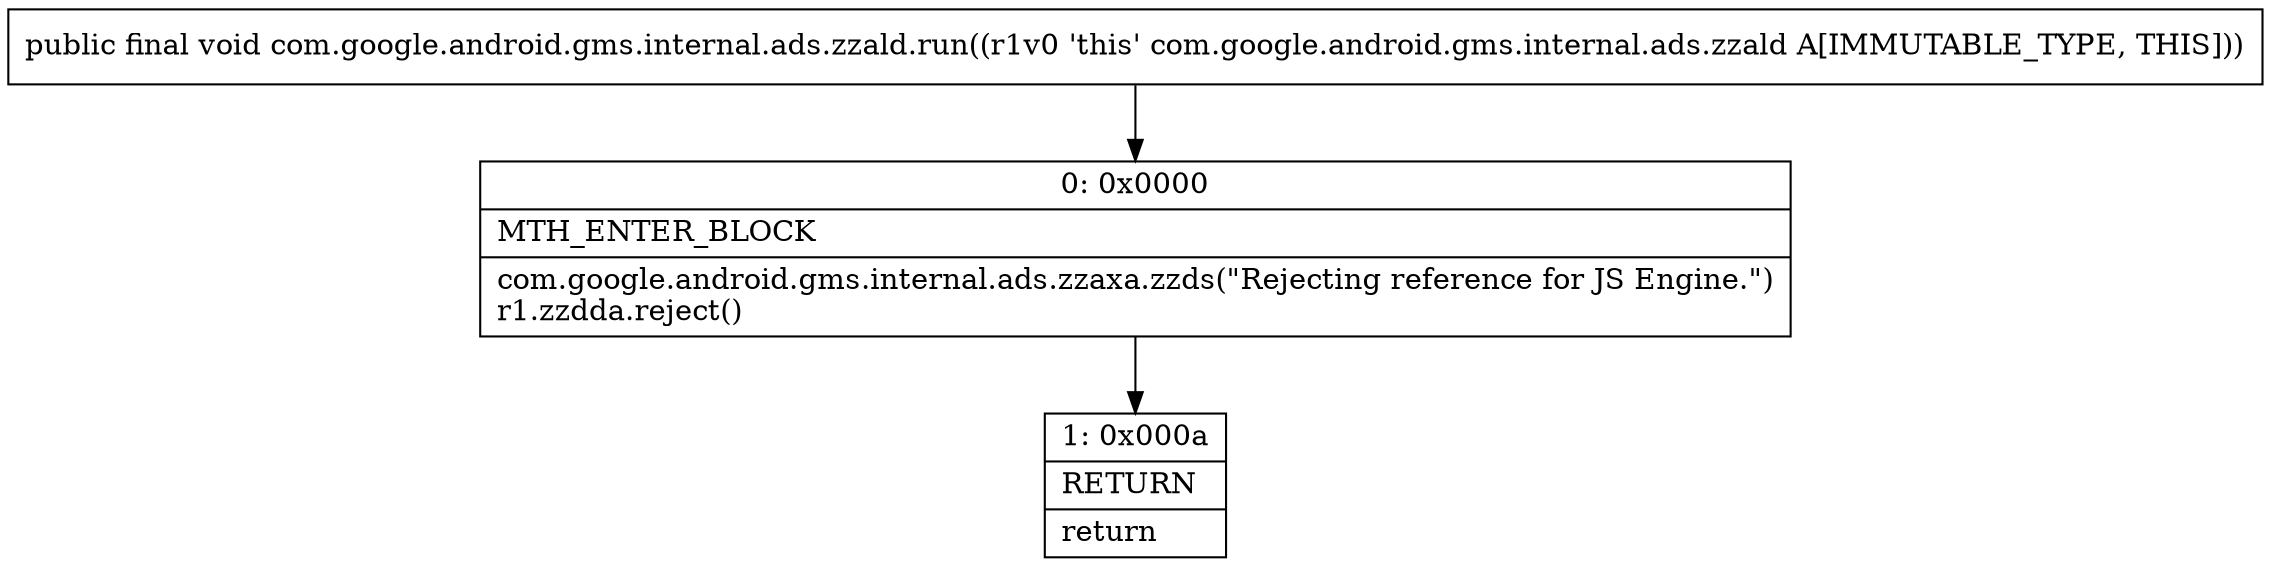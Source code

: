 digraph "CFG forcom.google.android.gms.internal.ads.zzald.run()V" {
Node_0 [shape=record,label="{0\:\ 0x0000|MTH_ENTER_BLOCK\l|com.google.android.gms.internal.ads.zzaxa.zzds(\"Rejecting reference for JS Engine.\")\lr1.zzdda.reject()\l}"];
Node_1 [shape=record,label="{1\:\ 0x000a|RETURN\l|return\l}"];
MethodNode[shape=record,label="{public final void com.google.android.gms.internal.ads.zzald.run((r1v0 'this' com.google.android.gms.internal.ads.zzald A[IMMUTABLE_TYPE, THIS])) }"];
MethodNode -> Node_0;
Node_0 -> Node_1;
}

